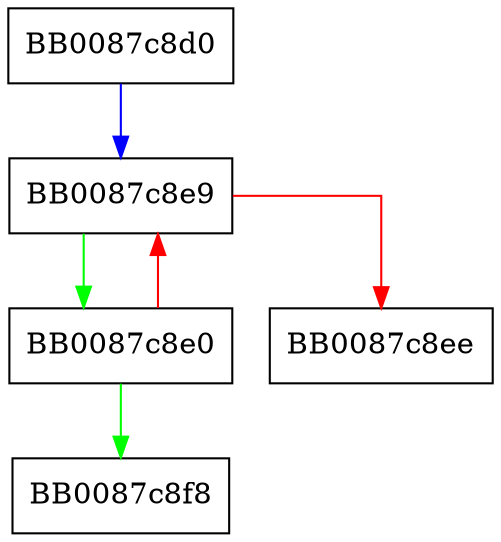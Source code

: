digraph _IO_adjust_wcolumn {
  node [shape="box"];
  graph [splines=ortho];
  BB0087c8d0 -> BB0087c8e9 [color="blue"];
  BB0087c8e0 -> BB0087c8f8 [color="green"];
  BB0087c8e0 -> BB0087c8e9 [color="red"];
  BB0087c8e9 -> BB0087c8e0 [color="green"];
  BB0087c8e9 -> BB0087c8ee [color="red"];
}